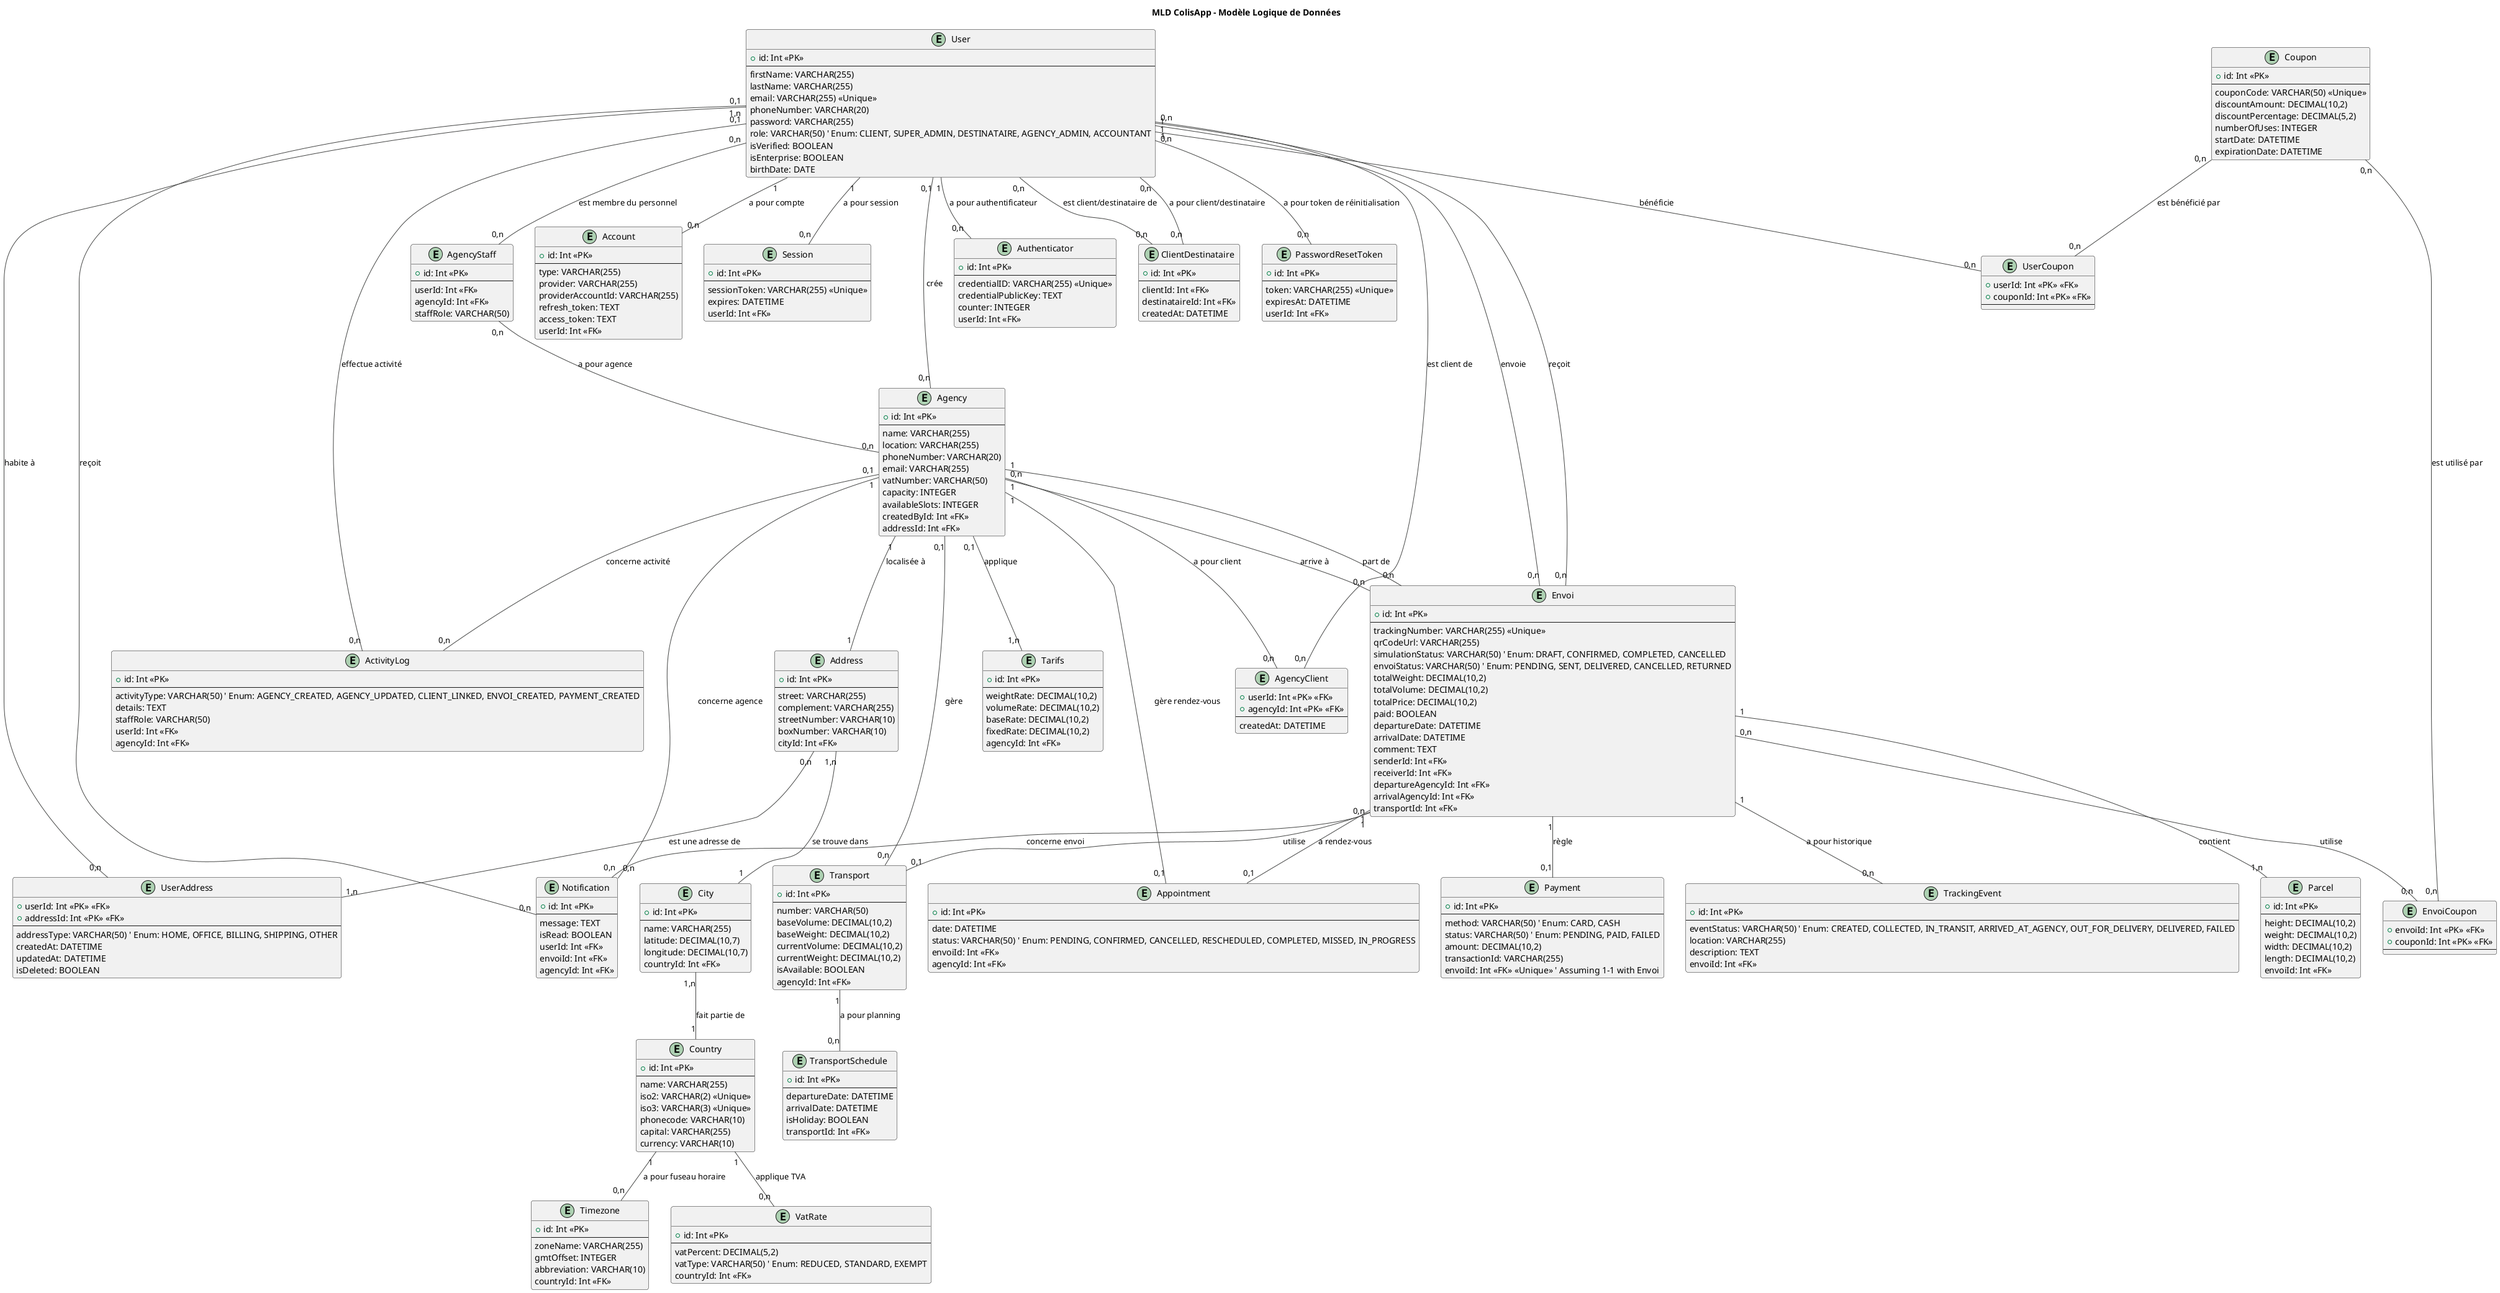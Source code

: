@startuml MLD_ColisApp
!theme vibrant
title MLD ColisApp - Modèle Logique de Données

entity User {
  + id: Int <<PK>>
  --
  firstName: VARCHAR(255)
  lastName: VARCHAR(255)
  email: VARCHAR(255) <<Unique>>
  phoneNumber: VARCHAR(20)
  password: VARCHAR(255)
  role: VARCHAR(50) ' Enum: CLIENT, SUPER_ADMIN, DESTINATAIRE, AGENCY_ADMIN, ACCOUNTANT
  isVerified: BOOLEAN
  isEnterprise: BOOLEAN
  birthDate: DATE
}

entity Account {
  + id: Int <<PK>>
  --
  type: VARCHAR(255)
  provider: VARCHAR(255)
  providerAccountId: VARCHAR(255)
  refresh_token: TEXT
  access_token: TEXT
  userId: Int <<FK>>
}

entity Session {
  + id: Int <<PK>>
  --
  sessionToken: VARCHAR(255) <<Unique>>
  expires: DATETIME
  userId: Int <<FK>>
}

entity PasswordResetToken {
  + id: Int <<PK>>
  --
  token: VARCHAR(255) <<Unique>>
  expiresAt: DATETIME
  userId: Int <<FK>>
}

entity Address {
  + id: Int <<PK>>
  --
  street: VARCHAR(255)
  complement: VARCHAR(255)
  streetNumber: VARCHAR(10)
  boxNumber: VARCHAR(10)
  cityId: Int <<FK>>
}

entity City {
  + id: Int <<PK>>
  --
  name: VARCHAR(255)
  latitude: DECIMAL(10,7)
  longitude: DECIMAL(10,7)
  countryId: Int <<FK>>
}

entity Country {
  + id: Int <<PK>>
  --
  name: VARCHAR(255)
  iso2: VARCHAR(2) <<Unique>>
  iso3: VARCHAR(3) <<Unique>>
  phonecode: VARCHAR(10)
  capital: VARCHAR(255)
  currency: VARCHAR(10)
}

entity Timezone {
  + id: Int <<PK>>
  --
  zoneName: VARCHAR(255)
  gmtOffset: INTEGER
  abbreviation: VARCHAR(10)
  countryId: Int <<FK>>
}

entity VatRate {
  + id: Int <<PK>>
  --
  vatPercent: DECIMAL(5,2)
  vatType: VARCHAR(50) ' Enum: REDUCED, STANDARD, EXEMPT
  countryId: Int <<FK>>
}

entity Agency {
  + id: Int <<PK>>
  --
  name: VARCHAR(255)
  location: VARCHAR(255)
  phoneNumber: VARCHAR(20)
  email: VARCHAR(255)
  vatNumber: VARCHAR(50)
  capacity: INTEGER
  availableSlots: INTEGER
  createdById: Int <<FK>>
  addressId: Int <<FK>>
}

entity ActivityLog {
  + id: Int <<PK>>
  --
  activityType: VARCHAR(50) ' Enum: AGENCY_CREATED, AGENCY_UPDATED, CLIENT_LINKED, ENVOI_CREATED, PAYMENT_CREATED
  details: TEXT
  staffRole: VARCHAR(50)
  userId: Int <<FK>>
  agencyId: Int <<FK>>
}

entity Envoi {
  + id: Int <<PK>>
  --
  trackingNumber: VARCHAR(255) <<Unique>>
  qrCodeUrl: VARCHAR(255)
  simulationStatus: VARCHAR(50) ' Enum: DRAFT, CONFIRMED, COMPLETED, CANCELLED
  envoiStatus: VARCHAR(50) ' Enum: PENDING, SENT, DELIVERED, CANCELLED, RETURNED
  totalWeight: DECIMAL(10,2)
  totalVolume: DECIMAL(10,2)
  totalPrice: DECIMAL(10,2)
  paid: BOOLEAN
  departureDate: DATETIME
  arrivalDate: DATETIME
  comment: TEXT
  senderId: Int <<FK>>
  receiverId: Int <<FK>>
  departureAgencyId: Int <<FK>>
  arrivalAgencyId: Int <<FK>>
  transportId: Int <<FK>>
}

entity Parcel {
  + id: Int <<PK>>
  --
  height: DECIMAL(10,2)
  weight: DECIMAL(10,2)
  width: DECIMAL(10,2)
  length: DECIMAL(10,2)
  envoiId: Int <<FK>>
}

entity Payment {
  + id: Int <<PK>>
  --
  method: VARCHAR(50) ' Enum: CARD, CASH
  status: VARCHAR(50) ' Enum: PENDING, PAID, FAILED
  amount: DECIMAL(10,2)
  transactionId: VARCHAR(255)
  envoiId: Int <<FK>> <<Unique>> ' Assuming 1-1 with Envoi
}

entity TrackingEvent {
  + id: Int <<PK>>
  --
  eventStatus: VARCHAR(50) ' Enum: CREATED, COLLECTED, IN_TRANSIT, ARRIVED_AT_AGENCY, OUT_FOR_DELIVERY, DELIVERED, FAILED
  location: VARCHAR(255)
  description: TEXT
  envoiId: Int <<FK>>
}

entity Transport {
  + id: Int <<PK>>
  --
  number: VARCHAR(50)
  baseVolume: DECIMAL(10,2)
  baseWeight: DECIMAL(10,2)
  currentVolume: DECIMAL(10,2)
  currentWeight: DECIMAL(10,2)
  isAvailable: BOOLEAN
  agencyId: Int <<FK>>
}

entity TransportSchedule {
  + id: Int <<PK>>
  --
  departureDate: DATETIME
  arrivalDate: DATETIME
  isHoliday: BOOLEAN
  transportId: Int <<FK>>
}

entity Appointment {
  + id: Int <<PK>>
  --
  date: DATETIME
  status: VARCHAR(50) ' Enum: PENDING, CONFIRMED, CANCELLED, RESCHEDULED, COMPLETED, MISSED, IN_PROGRESS
  envoiId: Int <<FK>>
  agencyId: Int <<FK>>
}

entity Tarifs {
  + id: Int <<PK>>
  --
  weightRate: DECIMAL(10,2)
  volumeRate: DECIMAL(10,2)
  baseRate: DECIMAL(10,2)
  fixedRate: DECIMAL(10,2)
  agencyId: Int <<FK>>
}

entity Coupon {
  + id: Int <<PK>>
  --
  couponCode: VARCHAR(50) <<Unique>>
  discountAmount: DECIMAL(10,2)
  discountPercentage: DECIMAL(5,2)
  numberOfUses: INTEGER
  startDate: DATETIME
  expirationDate: DATETIME
}

entity Notification {
  + id: Int <<PK>>
  --
  message: TEXT
  isRead: BOOLEAN
  userId: Int <<FK>>
  envoiId: Int <<FK>>
  agencyId: Int <<FK>>
}

entity Authenticator {
  + id: Int <<PK>>
  --
  credentialID: VARCHAR(255) <<Unique>>
  credentialPublicKey: TEXT
  counter: INTEGER
  userId: Int <<FK>>
}

' Associative Entities / Junction Tables
entity UserAddress {
  + userId: Int <<PK>> <<FK>>
  + addressId: Int <<PK>> <<FK>>
  --
  addressType: VARCHAR(50) ' Enum: HOME, OFFICE, BILLING, SHIPPING, OTHER
  createdAt: DATETIME
  updatedAt: DATETIME
  isDeleted: BOOLEAN
}

entity AgencyClient {
  + userId: Int <<PK>> <<FK>>
  + agencyId: Int <<PK>> <<FK>>
  --
  createdAt: DATETIME
}

entity UserCoupon {
  + userId: Int <<PK>> <<FK>>
  + couponId: Int <<PK>> <<FK>>
  --
  ' No specific attributes for this association
}

entity EnvoiCoupon {
  + envoiId: Int <<PK>> <<FK>>
  + couponId: Int <<PK>> <<FK>>
  --
  ' No specific attributes for this association
}

entity ClientDestinataire {
  + id: Int <<PK>>
  --
  clientId: Int <<FK>>
  destinataireId: Int <<FK>>
  createdAt: DATETIME
}

entity AgencyStaff {
  + id: Int <<PK>>
  --
  userId: Int <<FK>>
  agencyId: Int <<FK>>
  staffRole: VARCHAR(50)
}

' Relationships (Foreign Keys) with labels and classic cardinalities
User "1" -- "0,n" Account : a pour compte
User "1" -- "0,n" Session : a pour session
User "1" -- "0,n" PasswordResetToken : a pour token de réinitialisation
User "1" -- "0,n" Authenticator : a pour authentificateur

User "1,n" -- "0,n" UserAddress : habite à
Address "0,n" -- "1,n" UserAddress : est une adresse de

Address "1,n" -- "1" City : se trouve dans
City "1,n" -- "1" Country : fait partie de
Country "1" -- "0,n" Timezone : a pour fuseau horaire
Country "1" -- "0,n" VatRate : applique TVA

User "0,1" -- "0,n" Agency : crée
User "0,n" -- "0,n" AgencyClient : est client de
Agency "0,n" -- "0,n" AgencyClient : a pour client

User "0,n" -- "0,n" ClientDestinataire : est client/destinataire de
ClientDestinataire "0,n" -- "0,n" User : a pour client/destinataire

User "0,n" -- "0,n" AgencyStaff : est membre du personnel
AgencyStaff "0,n" -- "0,n" Agency : a pour agence

User "0,1" -- "0,n" ActivityLog : effectue activité
Agency "0,1" -- "0,n" ActivityLog : concerne activité

User "1" -- "0,n" Envoi : envoie
User "1" -- "0,n" Envoi : reçoit
Agency "1" -- "0,n" Envoi : part de
Agency "1" -- "0,n" Envoi : arrive à
Envoi "0,n" -- "0,1" Transport : utilise

Envoi "1" -- "1,n" Parcel : contient
Envoi "1" -- "0,1" Payment : règle
Envoi "1" -- "0,n" TrackingEvent : a pour historique
Envoi "1" -- "0,1" Appointment : a rendez-vous
Agency "1" -- "0,1" Appointment : gère rendez-vous

User "0,n" -- "0,n" UserCoupon : bénéficie
Coupon "0,n" -- "0,n" UserCoupon : est bénéficié par

Envoi "0,n" -- "0,n" EnvoiCoupon : utilise
Coupon "0,n" -- "0,n" EnvoiCoupon : est utilisé par

User "0,1" -- "0,n" Notification : reçoit
Envoi "1" -- "0,n" Notification : concerne envoi
Agency "1" -- "0,n" Notification : concerne agence

Agency "1" -- "1" Address : localisée à
Agency "0,1" -- "1,n" Tarifs : applique
Agency "0,1" -- "0,n" Transport : gère
Transport "1" -- "0,n" TransportSchedule : a pour planning

@enduml